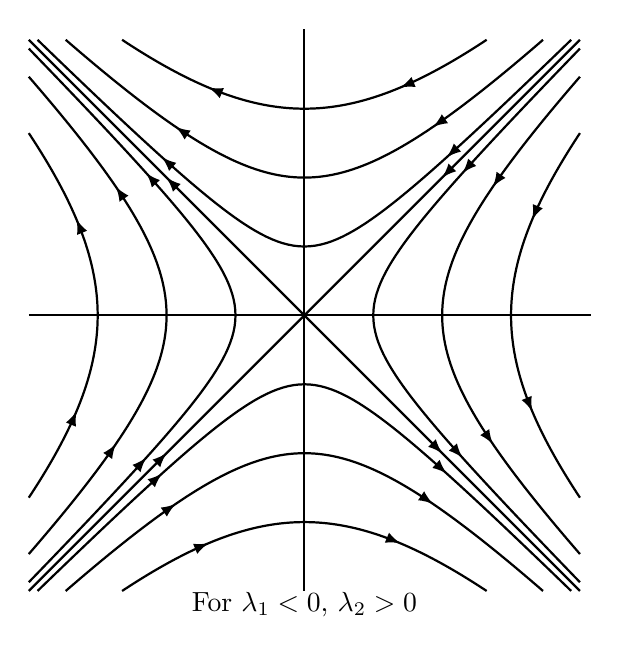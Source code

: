 \begin{tikzpicture}[scale=.7]
    \def\xmax{5}
    \def\Nlines{3} % number of world lines (at constant x/t)
    \pgfmathsetmacro\w{\xmax/(\Nlines+1)}
    
    \draw[thick] (0,-\xmax) -- (0,\xmax+0.2);
    \draw[thick] (-\xmax,0) -- (\xmax+0.2,0);
%     \node at (-.2,-.5) {$O$};
%     \node at (5,2) {$D_1$};
%     \node at (5,-2) {$D_4$};
%     \node at (-5,2) {$D_2$};
%     \node at (-5,-2) {$D_3$};
    
    \draw[thick] (-\xmax,-\xmax)-- (\xmax, \xmax);
    \draw[thick,-latex] (2.55,2.55)--(2.5,2.5);
    \draw[thick,-latex] (-2.55,-2.55)--(-2.5,-2.5);
    \draw[thick] (-\xmax, \xmax) -- (\xmax,-\xmax);
    \draw[thick,-latex] (2.45,-2.45)--(2.5,-2.5);
    \draw[thick,-latex] (-2.45,2.45)--(-2.5,2.5);
    
    \foreach \i [evaluate={\s=\xmax*\i/(\Nlines+1); \xm=sqrt(\xmax^2-\s^2);}] in {1,...,\Nlines}{
        \draw[thick,samples=50,variable=\x,domain=0:\xm,
        decoration={markings,mark=at position 0.5 with {\arrowreversed{latex}}},
                               postaction={decorate}] 
        plot(\x,{sqrt(\s^2+(\x)^2)});
        \draw[thick,samples=50,variable=\x,domain=-\xm:0,
        decoration={markings,mark=at position 0.5 with {\arrowreversed{latex}}},
                               postaction={decorate}] 
        plot(\x,{sqrt(\s^2+(\x)^2)});
        
        \draw[thick,samples=50,variable=\x,domain=0:\xm,
        decoration={markings,mark=at position 0.5 with {\arrow{latex}}},postaction={decorate}] 
        plot(\x,-{sqrt(\s^2+(\x)^2)});
        \draw[thick,samples=50,variable=\x,domain=-\xm:0,
        decoration={markings,mark=at position 0.5 with {\arrow{latex}}},postaction={decorate}] 
        plot(\x,-{sqrt(\s^2+(\x)^2)});
        
        
        \draw[thick,samples=50,variable=\y,domain=0:\xm,
        decoration={markings,mark=at position 0.5 with {\arrow{latex}}},postaction={decorate}]
          plot(-{sqrt(\s^2+(\y)^2)},\y);
          \draw[thick,samples=50,variable=\y,domain=-\xm:0,
        decoration={markings,mark=at position 0.5 with {\arrow{latex}}},postaction={decorate}]
          plot(-{sqrt(\s^2+(\y)^2)},\y);
    \draw[thick,samples=50,variable=\y,domain=0:\xm,
        decoration={markings,mark=at position 0.5 with {\arrowreversed{latex}}},postaction={decorate}]
     plot({sqrt(\s^2+(\y)^2)},\y);
    \draw[thick,samples=50,variable=\y,domain=-\xm:0,
        decoration={markings,mark=at position 0.5 with {\arrowreversed{latex}}},postaction={decorate}] 
    plot({sqrt(\s^2+(\y)^2)},\y);
      }
      \node at (0,-5.25) {For $\lambda_1<0$, $\lambda_2>0$};
    \end{tikzpicture}